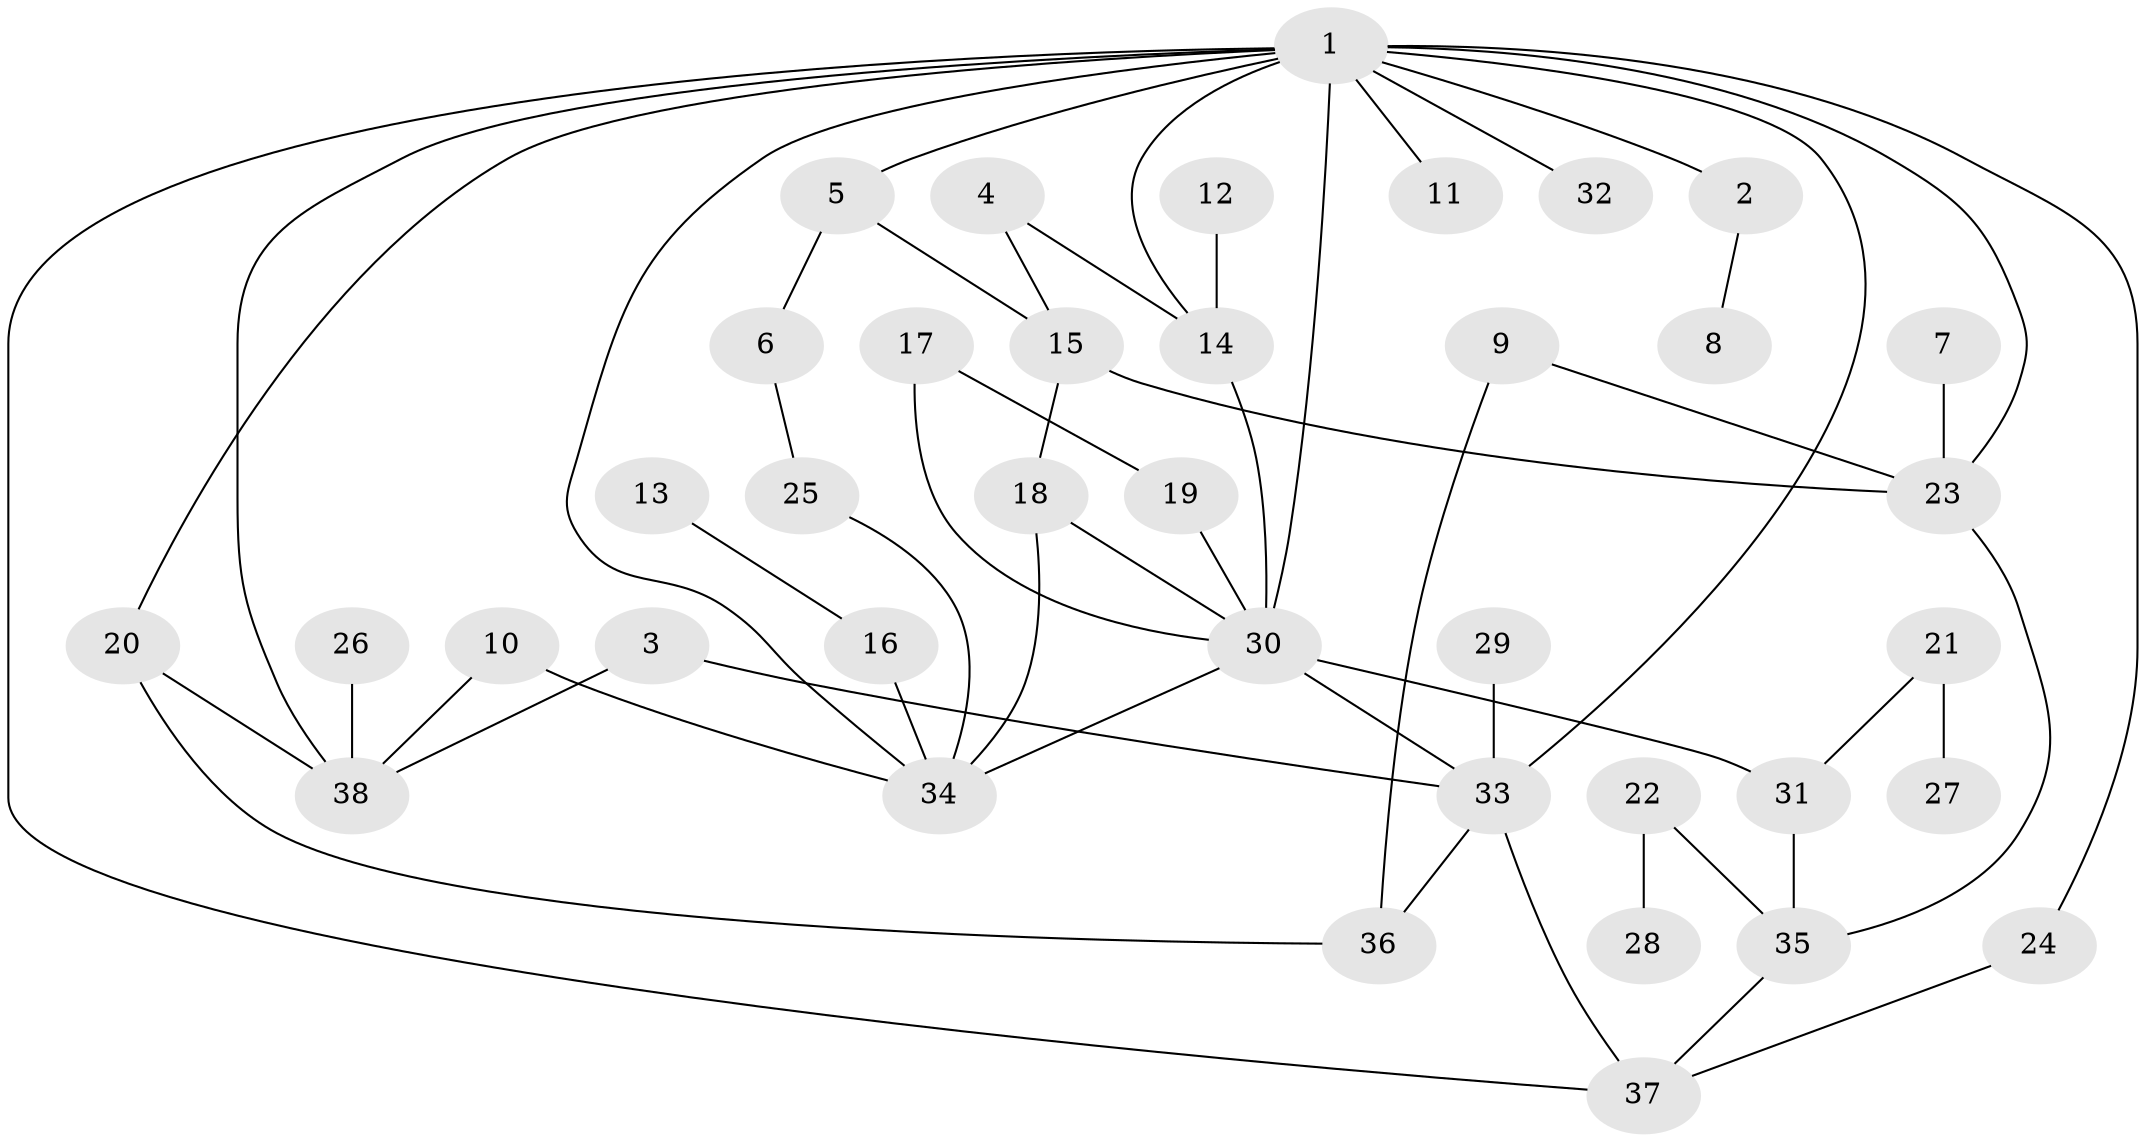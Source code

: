 // original degree distribution, {6: 0.02631578947368421, 1: 0.2894736842105263, 7: 0.013157894736842105, 2: 0.3684210526315789, 3: 0.13157894736842105, 5: 0.039473684210526314, 4: 0.11842105263157894, 8: 0.013157894736842105}
// Generated by graph-tools (version 1.1) at 2025/25/03/09/25 03:25:24]
// undirected, 38 vertices, 55 edges
graph export_dot {
graph [start="1"]
  node [color=gray90,style=filled];
  1;
  2;
  3;
  4;
  5;
  6;
  7;
  8;
  9;
  10;
  11;
  12;
  13;
  14;
  15;
  16;
  17;
  18;
  19;
  20;
  21;
  22;
  23;
  24;
  25;
  26;
  27;
  28;
  29;
  30;
  31;
  32;
  33;
  34;
  35;
  36;
  37;
  38;
  1 -- 2 [weight=1.0];
  1 -- 5 [weight=1.0];
  1 -- 11 [weight=1.0];
  1 -- 14 [weight=1.0];
  1 -- 20 [weight=1.0];
  1 -- 23 [weight=1.0];
  1 -- 24 [weight=1.0];
  1 -- 30 [weight=1.0];
  1 -- 32 [weight=1.0];
  1 -- 33 [weight=1.0];
  1 -- 34 [weight=1.0];
  1 -- 37 [weight=1.0];
  1 -- 38 [weight=1.0];
  2 -- 8 [weight=1.0];
  3 -- 33 [weight=1.0];
  3 -- 38 [weight=1.0];
  4 -- 14 [weight=1.0];
  4 -- 15 [weight=1.0];
  5 -- 6 [weight=1.0];
  5 -- 15 [weight=1.0];
  6 -- 25 [weight=1.0];
  7 -- 23 [weight=1.0];
  9 -- 23 [weight=1.0];
  9 -- 36 [weight=1.0];
  10 -- 34 [weight=1.0];
  10 -- 38 [weight=1.0];
  12 -- 14 [weight=1.0];
  13 -- 16 [weight=1.0];
  14 -- 30 [weight=1.0];
  15 -- 18 [weight=1.0];
  15 -- 23 [weight=1.0];
  16 -- 34 [weight=1.0];
  17 -- 19 [weight=1.0];
  17 -- 30 [weight=1.0];
  18 -- 30 [weight=1.0];
  18 -- 34 [weight=1.0];
  19 -- 30 [weight=1.0];
  20 -- 36 [weight=1.0];
  20 -- 38 [weight=1.0];
  21 -- 27 [weight=1.0];
  21 -- 31 [weight=1.0];
  22 -- 28 [weight=1.0];
  22 -- 35 [weight=1.0];
  23 -- 35 [weight=1.0];
  24 -- 37 [weight=1.0];
  25 -- 34 [weight=1.0];
  26 -- 38 [weight=1.0];
  29 -- 33 [weight=1.0];
  30 -- 31 [weight=1.0];
  30 -- 33 [weight=1.0];
  30 -- 34 [weight=1.0];
  31 -- 35 [weight=1.0];
  33 -- 36 [weight=1.0];
  33 -- 37 [weight=1.0];
  35 -- 37 [weight=1.0];
}
